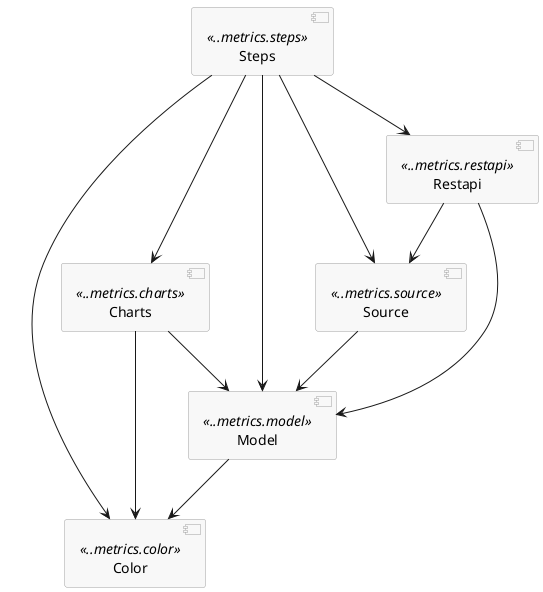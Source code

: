 @startuml

skinparam componentStyle uml2
skinparam component {
  BorderColor #a0a0a0
  BackgroundColor #f8f8f8
}

[Steps] <<..metrics.steps>>
[Color] <<..metrics.color>>
[Source] <<..metrics.source>>
[Charts] <<..metrics.charts>>
[Model] <<..metrics.model>>
[Restapi] <<..metrics.restapi>>

[Restapi] --> [Model]
[Restapi] --> [Source]

[Steps] --> [Model]
[Steps] --> [Color]
[Steps] --> [Source]
[Steps] --> [Charts]
[Steps] --> [Restapi]

[Charts] --> [Color]
[Charts] --> [Model]

[Source] --> [Model]

[Model] --> [Color]


@enduml
